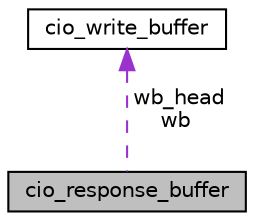 digraph "cio_response_buffer"
{
  edge [fontname="Helvetica",fontsize="10",labelfontname="Helvetica",labelfontsize="10"];
  node [fontname="Helvetica",fontsize="10",shape=record];
  Node1 [label="cio_response_buffer",height=0.2,width=0.4,color="black", fillcolor="grey75", style="filled", fontcolor="black"];
  Node2 -> Node1 [dir="back",color="darkorchid3",fontsize="10",style="dashed",label=" wb_head\nwb" ,fontname="Helvetica"];
  Node2 [label="cio_write_buffer",height=0.2,width=0.4,color="black", fillcolor="white", style="filled",URL="$structcio__write__buffer.html",tooltip="Structure to build up a write buffer chain. "];
}
